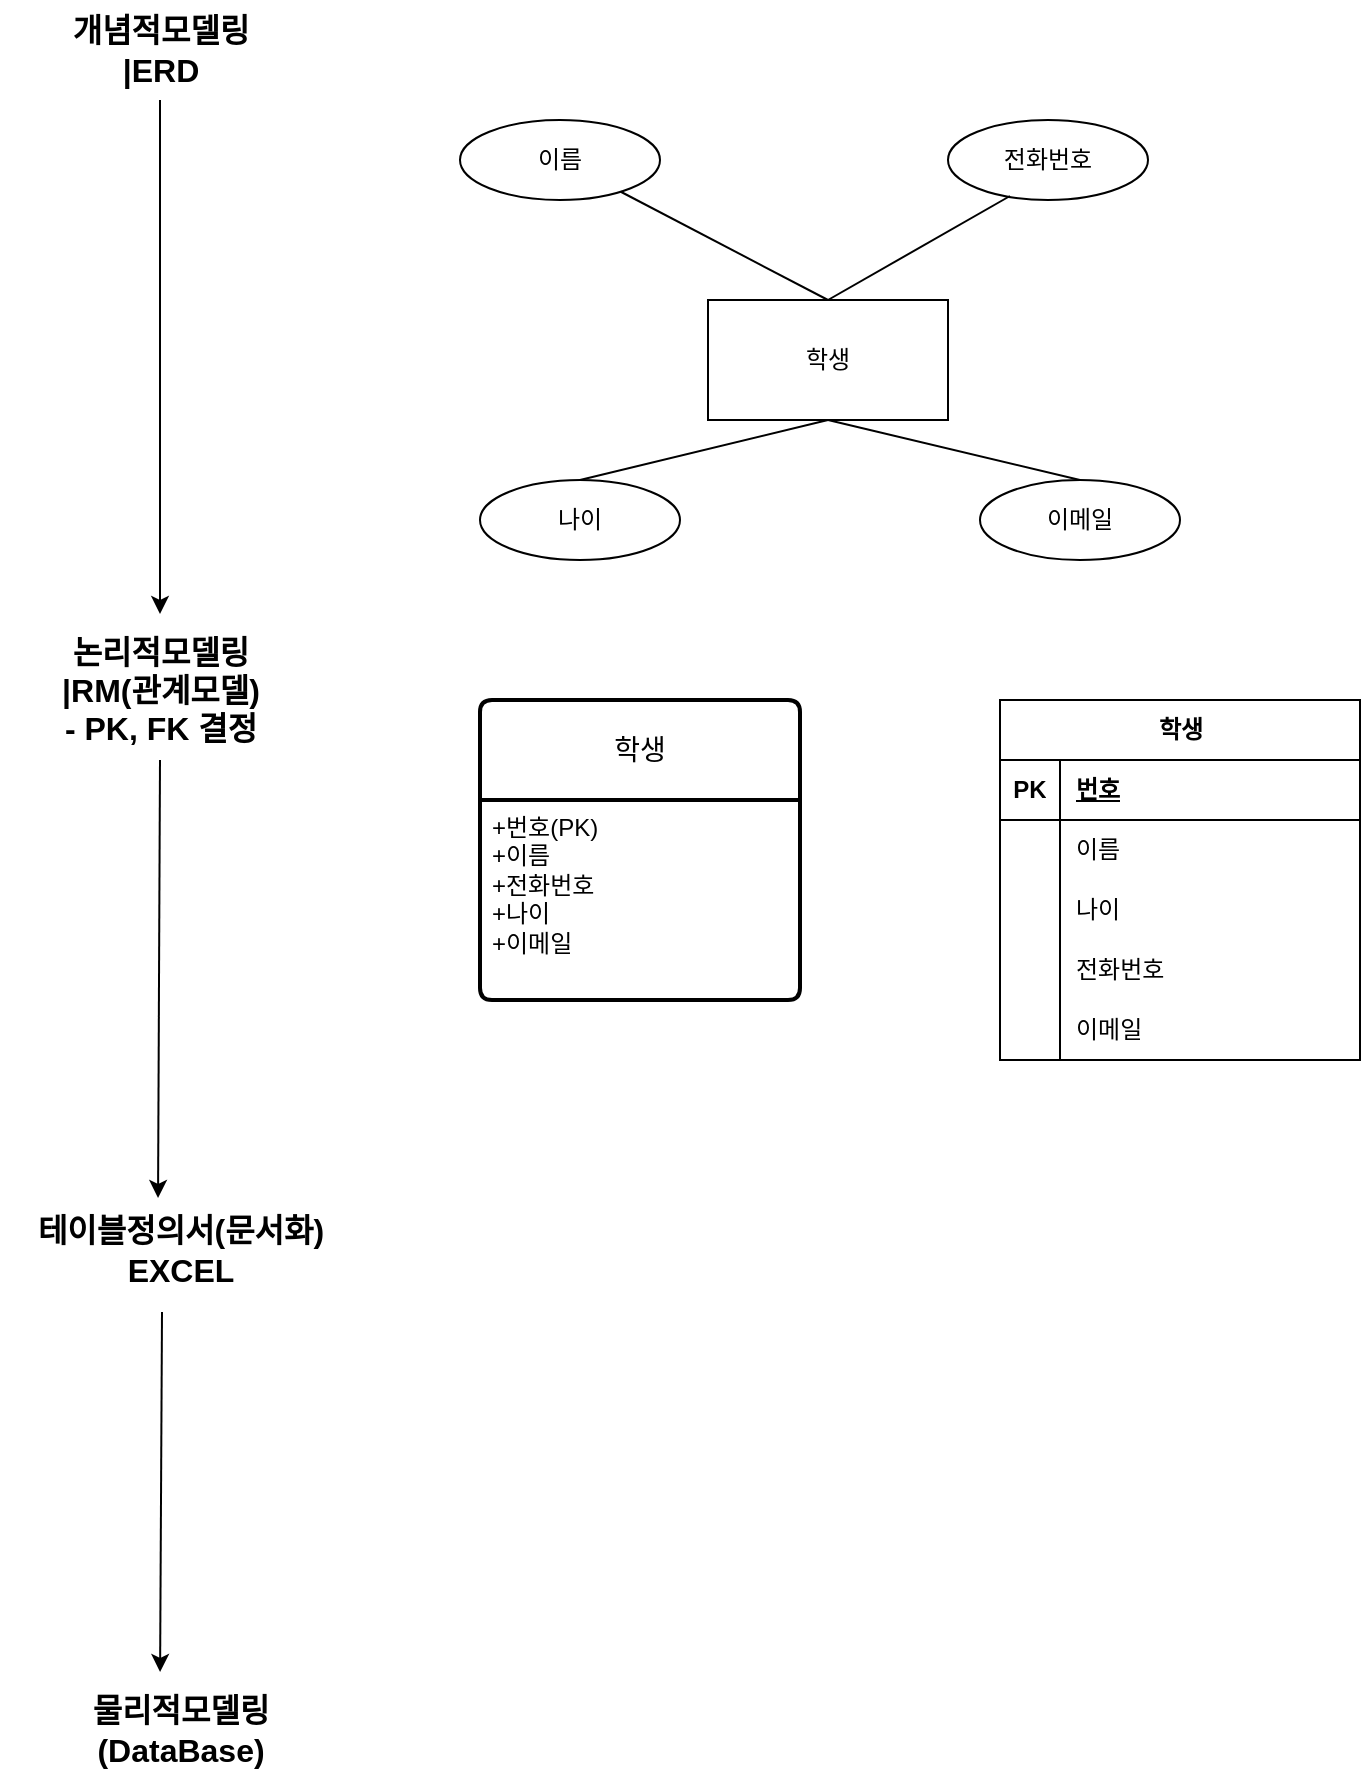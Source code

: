 <mxfile version="22.1.15" type="github">
  <diagram name="페이지-1" id="WhdQaYgo0Yx6YFVeKtcx">
    <mxGraphModel dx="1386" dy="793" grid="1" gridSize="10" guides="1" tooltips="1" connect="1" arrows="1" fold="1" page="1" pageScale="1" pageWidth="827" pageHeight="1169" math="0" shadow="0">
      <root>
        <mxCell id="0" />
        <mxCell id="1" parent="0" />
        <mxCell id="TD4POgi-Jx_C_fRrhdox-1" value="학생" style="whiteSpace=wrap;html=1;align=center;" vertex="1" parent="1">
          <mxGeometry x="354" y="310" width="120" height="60" as="geometry" />
        </mxCell>
        <mxCell id="TD4POgi-Jx_C_fRrhdox-2" value="이름" style="ellipse;whiteSpace=wrap;html=1;align=center;" vertex="1" parent="1">
          <mxGeometry x="230" y="220" width="100" height="40" as="geometry" />
        </mxCell>
        <mxCell id="TD4POgi-Jx_C_fRrhdox-3" value="" style="endArrow=none;html=1;rounded=0;entryX=0.5;entryY=0;entryDx=0;entryDy=0;" edge="1" parent="1" source="TD4POgi-Jx_C_fRrhdox-2" target="TD4POgi-Jx_C_fRrhdox-1">
          <mxGeometry relative="1" as="geometry">
            <mxPoint x="330" y="570" as="sourcePoint" />
            <mxPoint x="400" y="490" as="targetPoint" />
          </mxGeometry>
        </mxCell>
        <mxCell id="TD4POgi-Jx_C_fRrhdox-4" value="전화번호" style="ellipse;whiteSpace=wrap;html=1;align=center;" vertex="1" parent="1">
          <mxGeometry x="474" y="220" width="100" height="40" as="geometry" />
        </mxCell>
        <mxCell id="TD4POgi-Jx_C_fRrhdox-5" value="" style="endArrow=none;html=1;rounded=0;exitX=0.31;exitY=0.95;exitDx=0;exitDy=0;exitPerimeter=0;entryX=0.5;entryY=0;entryDx=0;entryDy=0;" edge="1" parent="1" source="TD4POgi-Jx_C_fRrhdox-4" target="TD4POgi-Jx_C_fRrhdox-1">
          <mxGeometry relative="1" as="geometry">
            <mxPoint x="510" y="460" as="sourcePoint" />
            <mxPoint x="430" y="480" as="targetPoint" />
          </mxGeometry>
        </mxCell>
        <mxCell id="TD4POgi-Jx_C_fRrhdox-8" value="나이" style="ellipse;whiteSpace=wrap;html=1;align=center;" vertex="1" parent="1">
          <mxGeometry x="240" y="400" width="100" height="40" as="geometry" />
        </mxCell>
        <mxCell id="TD4POgi-Jx_C_fRrhdox-9" value="" style="endArrow=none;html=1;rounded=0;entryX=0.5;entryY=0;entryDx=0;entryDy=0;exitX=0.5;exitY=1;exitDx=0;exitDy=0;" edge="1" parent="1" source="TD4POgi-Jx_C_fRrhdox-1" target="TD4POgi-Jx_C_fRrhdox-8">
          <mxGeometry relative="1" as="geometry">
            <mxPoint x="330" y="580" as="sourcePoint" />
            <mxPoint x="490" y="580" as="targetPoint" />
          </mxGeometry>
        </mxCell>
        <mxCell id="TD4POgi-Jx_C_fRrhdox-10" value="이메일" style="ellipse;whiteSpace=wrap;html=1;align=center;" vertex="1" parent="1">
          <mxGeometry x="490" y="400" width="100" height="40" as="geometry" />
        </mxCell>
        <mxCell id="TD4POgi-Jx_C_fRrhdox-11" value="" style="endArrow=none;html=1;rounded=0;entryX=0.5;entryY=0;entryDx=0;entryDy=0;exitX=0.5;exitY=1;exitDx=0;exitDy=0;" edge="1" parent="1" source="TD4POgi-Jx_C_fRrhdox-1" target="TD4POgi-Jx_C_fRrhdox-10">
          <mxGeometry relative="1" as="geometry">
            <mxPoint x="414" y="550" as="sourcePoint" />
            <mxPoint x="564" y="620" as="targetPoint" />
            <Array as="points" />
          </mxGeometry>
        </mxCell>
        <mxCell id="TD4POgi-Jx_C_fRrhdox-12" value="학생" style="swimlane;childLayout=stackLayout;horizontal=1;startSize=50;horizontalStack=0;rounded=1;fontSize=14;fontStyle=0;strokeWidth=2;resizeParent=0;resizeLast=1;shadow=0;dashed=0;align=center;arcSize=4;whiteSpace=wrap;html=1;" vertex="1" parent="1">
          <mxGeometry x="240" y="510" width="160" height="150" as="geometry" />
        </mxCell>
        <mxCell id="TD4POgi-Jx_C_fRrhdox-13" value="+번호(PK)&lt;br&gt;+이름&lt;br&gt;+전화번호&lt;br&gt;+나이&lt;br&gt;+이메일" style="align=left;strokeColor=none;fillColor=none;spacingLeft=4;fontSize=12;verticalAlign=top;resizable=0;rotatable=0;part=1;html=1;" vertex="1" parent="TD4POgi-Jx_C_fRrhdox-12">
          <mxGeometry y="50" width="160" height="100" as="geometry" />
        </mxCell>
        <mxCell id="TD4POgi-Jx_C_fRrhdox-14" value="학생" style="shape=table;startSize=30;container=1;collapsible=1;childLayout=tableLayout;fixedRows=1;rowLines=0;fontStyle=1;align=center;resizeLast=1;html=1;" vertex="1" parent="1">
          <mxGeometry x="500" y="510" width="180" height="180" as="geometry" />
        </mxCell>
        <mxCell id="TD4POgi-Jx_C_fRrhdox-15" value="" style="shape=tableRow;horizontal=0;startSize=0;swimlaneHead=0;swimlaneBody=0;fillColor=none;collapsible=0;dropTarget=0;points=[[0,0.5],[1,0.5]];portConstraint=eastwest;top=0;left=0;right=0;bottom=1;" vertex="1" parent="TD4POgi-Jx_C_fRrhdox-14">
          <mxGeometry y="30" width="180" height="30" as="geometry" />
        </mxCell>
        <mxCell id="TD4POgi-Jx_C_fRrhdox-16" value="PK" style="shape=partialRectangle;connectable=0;fillColor=none;top=0;left=0;bottom=0;right=0;fontStyle=1;overflow=hidden;whiteSpace=wrap;html=1;" vertex="1" parent="TD4POgi-Jx_C_fRrhdox-15">
          <mxGeometry width="30" height="30" as="geometry">
            <mxRectangle width="30" height="30" as="alternateBounds" />
          </mxGeometry>
        </mxCell>
        <mxCell id="TD4POgi-Jx_C_fRrhdox-17" value="번호" style="shape=partialRectangle;connectable=0;fillColor=none;top=0;left=0;bottom=0;right=0;align=left;spacingLeft=6;fontStyle=5;overflow=hidden;whiteSpace=wrap;html=1;" vertex="1" parent="TD4POgi-Jx_C_fRrhdox-15">
          <mxGeometry x="30" width="150" height="30" as="geometry">
            <mxRectangle width="150" height="30" as="alternateBounds" />
          </mxGeometry>
        </mxCell>
        <mxCell id="TD4POgi-Jx_C_fRrhdox-18" value="" style="shape=tableRow;horizontal=0;startSize=0;swimlaneHead=0;swimlaneBody=0;fillColor=none;collapsible=0;dropTarget=0;points=[[0,0.5],[1,0.5]];portConstraint=eastwest;top=0;left=0;right=0;bottom=0;" vertex="1" parent="TD4POgi-Jx_C_fRrhdox-14">
          <mxGeometry y="60" width="180" height="30" as="geometry" />
        </mxCell>
        <mxCell id="TD4POgi-Jx_C_fRrhdox-19" value="" style="shape=partialRectangle;connectable=0;fillColor=none;top=0;left=0;bottom=0;right=0;editable=1;overflow=hidden;whiteSpace=wrap;html=1;" vertex="1" parent="TD4POgi-Jx_C_fRrhdox-18">
          <mxGeometry width="30" height="30" as="geometry">
            <mxRectangle width="30" height="30" as="alternateBounds" />
          </mxGeometry>
        </mxCell>
        <mxCell id="TD4POgi-Jx_C_fRrhdox-20" value="이름" style="shape=partialRectangle;connectable=0;fillColor=none;top=0;left=0;bottom=0;right=0;align=left;spacingLeft=6;overflow=hidden;whiteSpace=wrap;html=1;" vertex="1" parent="TD4POgi-Jx_C_fRrhdox-18">
          <mxGeometry x="30" width="150" height="30" as="geometry">
            <mxRectangle width="150" height="30" as="alternateBounds" />
          </mxGeometry>
        </mxCell>
        <mxCell id="TD4POgi-Jx_C_fRrhdox-21" value="" style="shape=tableRow;horizontal=0;startSize=0;swimlaneHead=0;swimlaneBody=0;fillColor=none;collapsible=0;dropTarget=0;points=[[0,0.5],[1,0.5]];portConstraint=eastwest;top=0;left=0;right=0;bottom=0;" vertex="1" parent="TD4POgi-Jx_C_fRrhdox-14">
          <mxGeometry y="90" width="180" height="30" as="geometry" />
        </mxCell>
        <mxCell id="TD4POgi-Jx_C_fRrhdox-22" value="" style="shape=partialRectangle;connectable=0;fillColor=none;top=0;left=0;bottom=0;right=0;editable=1;overflow=hidden;whiteSpace=wrap;html=1;" vertex="1" parent="TD4POgi-Jx_C_fRrhdox-21">
          <mxGeometry width="30" height="30" as="geometry">
            <mxRectangle width="30" height="30" as="alternateBounds" />
          </mxGeometry>
        </mxCell>
        <mxCell id="TD4POgi-Jx_C_fRrhdox-23" value="나이" style="shape=partialRectangle;connectable=0;fillColor=none;top=0;left=0;bottom=0;right=0;align=left;spacingLeft=6;overflow=hidden;whiteSpace=wrap;html=1;" vertex="1" parent="TD4POgi-Jx_C_fRrhdox-21">
          <mxGeometry x="30" width="150" height="30" as="geometry">
            <mxRectangle width="150" height="30" as="alternateBounds" />
          </mxGeometry>
        </mxCell>
        <mxCell id="TD4POgi-Jx_C_fRrhdox-24" value="" style="shape=tableRow;horizontal=0;startSize=0;swimlaneHead=0;swimlaneBody=0;fillColor=none;collapsible=0;dropTarget=0;points=[[0,0.5],[1,0.5]];portConstraint=eastwest;top=0;left=0;right=0;bottom=0;" vertex="1" parent="TD4POgi-Jx_C_fRrhdox-14">
          <mxGeometry y="120" width="180" height="30" as="geometry" />
        </mxCell>
        <mxCell id="TD4POgi-Jx_C_fRrhdox-25" value="" style="shape=partialRectangle;connectable=0;fillColor=none;top=0;left=0;bottom=0;right=0;editable=1;overflow=hidden;whiteSpace=wrap;html=1;" vertex="1" parent="TD4POgi-Jx_C_fRrhdox-24">
          <mxGeometry width="30" height="30" as="geometry">
            <mxRectangle width="30" height="30" as="alternateBounds" />
          </mxGeometry>
        </mxCell>
        <mxCell id="TD4POgi-Jx_C_fRrhdox-26" value="전화번호" style="shape=partialRectangle;connectable=0;fillColor=none;top=0;left=0;bottom=0;right=0;align=left;spacingLeft=6;overflow=hidden;whiteSpace=wrap;html=1;" vertex="1" parent="TD4POgi-Jx_C_fRrhdox-24">
          <mxGeometry x="30" width="150" height="30" as="geometry">
            <mxRectangle width="150" height="30" as="alternateBounds" />
          </mxGeometry>
        </mxCell>
        <mxCell id="TD4POgi-Jx_C_fRrhdox-28" value="" style="shape=tableRow;horizontal=0;startSize=0;swimlaneHead=0;swimlaneBody=0;fillColor=none;collapsible=0;dropTarget=0;points=[[0,0.5],[1,0.5]];portConstraint=eastwest;top=0;left=0;right=0;bottom=0;" vertex="1" parent="TD4POgi-Jx_C_fRrhdox-14">
          <mxGeometry y="150" width="180" height="30" as="geometry" />
        </mxCell>
        <mxCell id="TD4POgi-Jx_C_fRrhdox-29" value="" style="shape=partialRectangle;connectable=0;fillColor=none;top=0;left=0;bottom=0;right=0;editable=1;overflow=hidden;whiteSpace=wrap;html=1;" vertex="1" parent="TD4POgi-Jx_C_fRrhdox-28">
          <mxGeometry width="30" height="30" as="geometry">
            <mxRectangle width="30" height="30" as="alternateBounds" />
          </mxGeometry>
        </mxCell>
        <mxCell id="TD4POgi-Jx_C_fRrhdox-30" value="이메일" style="shape=partialRectangle;connectable=0;fillColor=none;top=0;left=0;bottom=0;right=0;align=left;spacingLeft=6;overflow=hidden;whiteSpace=wrap;html=1;" vertex="1" parent="TD4POgi-Jx_C_fRrhdox-28">
          <mxGeometry x="30" width="150" height="30" as="geometry">
            <mxRectangle width="150" height="30" as="alternateBounds" />
          </mxGeometry>
        </mxCell>
        <mxCell id="TD4POgi-Jx_C_fRrhdox-27" value="&lt;b&gt;&lt;font style=&quot;font-size: 16px;&quot;&gt;개념적모델링&lt;br&gt;|ERD&lt;/font&gt;&lt;/b&gt;" style="text;html=1;align=center;verticalAlign=middle;resizable=0;points=[];autosize=1;strokeColor=none;fillColor=none;" vertex="1" parent="1">
          <mxGeometry x="20" y="160" width="120" height="50" as="geometry" />
        </mxCell>
        <mxCell id="TD4POgi-Jx_C_fRrhdox-31" value="&lt;b&gt;&lt;font style=&quot;font-size: 16px;&quot;&gt;논리적모델링&lt;br&gt;|RM(관계모델)&lt;br&gt;- PK, FK 결정&lt;br&gt;&lt;/font&gt;&lt;/b&gt;" style="text;html=1;align=center;verticalAlign=middle;resizable=0;points=[];autosize=1;strokeColor=none;fillColor=none;" vertex="1" parent="1">
          <mxGeometry x="15" y="470" width="130" height="70" as="geometry" />
        </mxCell>
        <mxCell id="TD4POgi-Jx_C_fRrhdox-34" value="&lt;b&gt;&lt;font style=&quot;font-size: 16px;&quot;&gt;테이블정의서(문서화)&lt;br&gt;EXCEL&lt;br&gt;&lt;/font&gt;&lt;/b&gt;" style="text;html=1;align=center;verticalAlign=middle;resizable=0;points=[];autosize=1;strokeColor=none;fillColor=none;" vertex="1" parent="1">
          <mxGeometry y="760" width="180" height="50" as="geometry" />
        </mxCell>
        <mxCell id="TD4POgi-Jx_C_fRrhdox-35" value="&lt;b&gt;&lt;font style=&quot;font-size: 16px;&quot;&gt;물리적모델링&lt;br&gt;(DataBase)&lt;br&gt;&lt;/font&gt;&lt;/b&gt;" style="text;html=1;align=center;verticalAlign=middle;resizable=0;points=[];autosize=1;strokeColor=none;fillColor=none;" vertex="1" parent="1">
          <mxGeometry x="30" y="1000" width="120" height="50" as="geometry" />
        </mxCell>
        <mxCell id="TD4POgi-Jx_C_fRrhdox-36" value="" style="endArrow=classic;html=1;rounded=0;entryX=0.5;entryY=-0.043;entryDx=0;entryDy=0;entryPerimeter=0;" edge="1" parent="1" target="TD4POgi-Jx_C_fRrhdox-31">
          <mxGeometry width="50" height="50" relative="1" as="geometry">
            <mxPoint x="80" y="210" as="sourcePoint" />
            <mxPoint x="130" y="210" as="targetPoint" />
          </mxGeometry>
        </mxCell>
        <mxCell id="TD4POgi-Jx_C_fRrhdox-37" value="" style="endArrow=classic;html=1;rounded=0;entryX=0.439;entryY=-0.02;entryDx=0;entryDy=0;entryPerimeter=0;" edge="1" parent="1" target="TD4POgi-Jx_C_fRrhdox-34">
          <mxGeometry width="50" height="50" relative="1" as="geometry">
            <mxPoint x="80" y="540" as="sourcePoint" />
            <mxPoint x="115" y="560" as="targetPoint" />
          </mxGeometry>
        </mxCell>
        <mxCell id="TD4POgi-Jx_C_fRrhdox-38" value="" style="endArrow=classic;html=1;rounded=0;exitX=0.45;exitY=1.12;exitDx=0;exitDy=0;exitPerimeter=0;entryX=0.417;entryY=-0.08;entryDx=0;entryDy=0;entryPerimeter=0;" edge="1" parent="1" source="TD4POgi-Jx_C_fRrhdox-34" target="TD4POgi-Jx_C_fRrhdox-35">
          <mxGeometry width="50" height="50" relative="1" as="geometry">
            <mxPoint x="230" y="860" as="sourcePoint" />
            <mxPoint x="280" y="810" as="targetPoint" />
          </mxGeometry>
        </mxCell>
      </root>
    </mxGraphModel>
  </diagram>
</mxfile>
